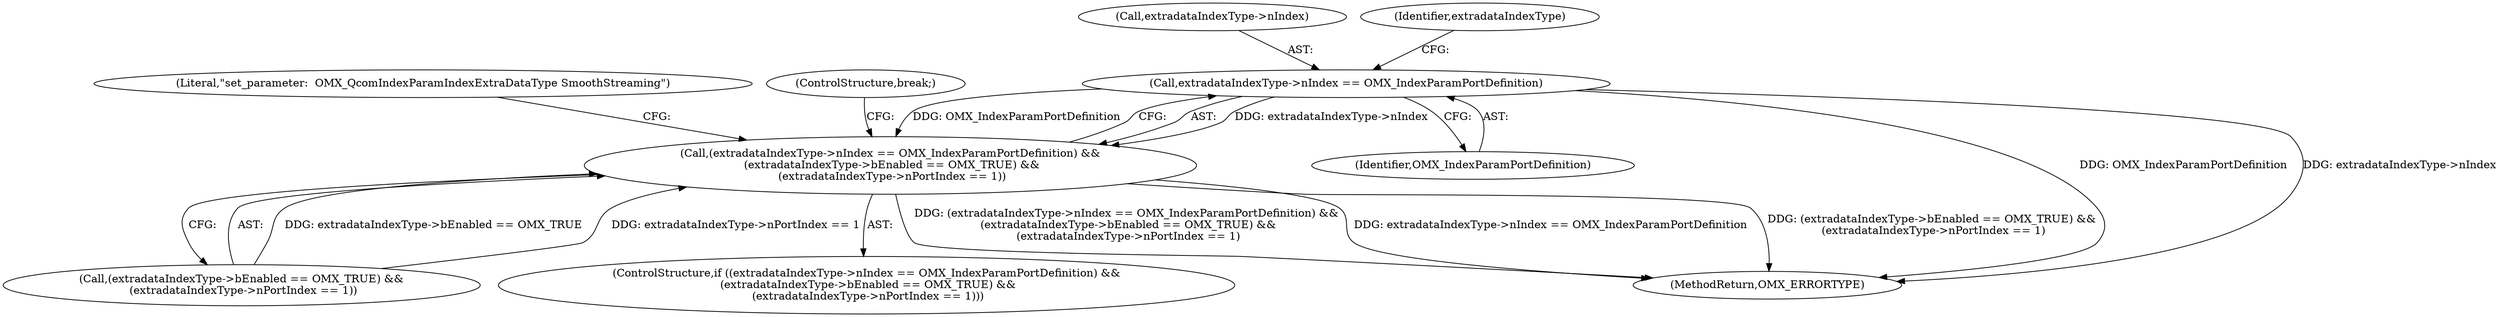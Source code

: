 digraph "0_Android_46e305be6e670a5a0041b0b4861122a0f1aabefa_2@pointer" {
"1002605" [label="(Call,extradataIndexType->nIndex == OMX_IndexParamPortDefinition)"];
"1002604" [label="(Call,(extradataIndexType->nIndex == OMX_IndexParamPortDefinition) &&\n (extradataIndexType->bEnabled == OMX_TRUE) &&\n (extradataIndexType->nPortIndex == 1))"];
"1002606" [label="(Call,extradataIndexType->nIndex)"];
"1002609" [label="(Identifier,OMX_IndexParamPortDefinition)"];
"1002613" [label="(Identifier,extradataIndexType)"];
"1002603" [label="(ControlStructure,if ((extradataIndexType->nIndex == OMX_IndexParamPortDefinition) &&\n (extradataIndexType->bEnabled == OMX_TRUE) &&\n (extradataIndexType->nPortIndex == 1)))"];
"1002623" [label="(Literal,\"set_parameter:  OMX_QcomIndexParamIndexExtraDataType SmoothStreaming\")"];
"1002632" [label="(ControlStructure,break;)"];
"1003158" [label="(MethodReturn,OMX_ERRORTYPE)"];
"1002605" [label="(Call,extradataIndexType->nIndex == OMX_IndexParamPortDefinition)"];
"1002604" [label="(Call,(extradataIndexType->nIndex == OMX_IndexParamPortDefinition) &&\n (extradataIndexType->bEnabled == OMX_TRUE) &&\n (extradataIndexType->nPortIndex == 1))"];
"1002610" [label="(Call,(extradataIndexType->bEnabled == OMX_TRUE) &&\n (extradataIndexType->nPortIndex == 1))"];
"1002605" -> "1002604"  [label="AST: "];
"1002605" -> "1002609"  [label="CFG: "];
"1002606" -> "1002605"  [label="AST: "];
"1002609" -> "1002605"  [label="AST: "];
"1002613" -> "1002605"  [label="CFG: "];
"1002604" -> "1002605"  [label="CFG: "];
"1002605" -> "1003158"  [label="DDG: OMX_IndexParamPortDefinition"];
"1002605" -> "1003158"  [label="DDG: extradataIndexType->nIndex"];
"1002605" -> "1002604"  [label="DDG: extradataIndexType->nIndex"];
"1002605" -> "1002604"  [label="DDG: OMX_IndexParamPortDefinition"];
"1002604" -> "1002603"  [label="AST: "];
"1002604" -> "1002610"  [label="CFG: "];
"1002610" -> "1002604"  [label="AST: "];
"1002623" -> "1002604"  [label="CFG: "];
"1002632" -> "1002604"  [label="CFG: "];
"1002604" -> "1003158"  [label="DDG: (extradataIndexType->bEnabled == OMX_TRUE) &&\n (extradataIndexType->nPortIndex == 1)"];
"1002604" -> "1003158"  [label="DDG: (extradataIndexType->nIndex == OMX_IndexParamPortDefinition) &&\n (extradataIndexType->bEnabled == OMX_TRUE) &&\n (extradataIndexType->nPortIndex == 1)"];
"1002604" -> "1003158"  [label="DDG: extradataIndexType->nIndex == OMX_IndexParamPortDefinition"];
"1002610" -> "1002604"  [label="DDG: extradataIndexType->bEnabled == OMX_TRUE"];
"1002610" -> "1002604"  [label="DDG: extradataIndexType->nPortIndex == 1"];
}
